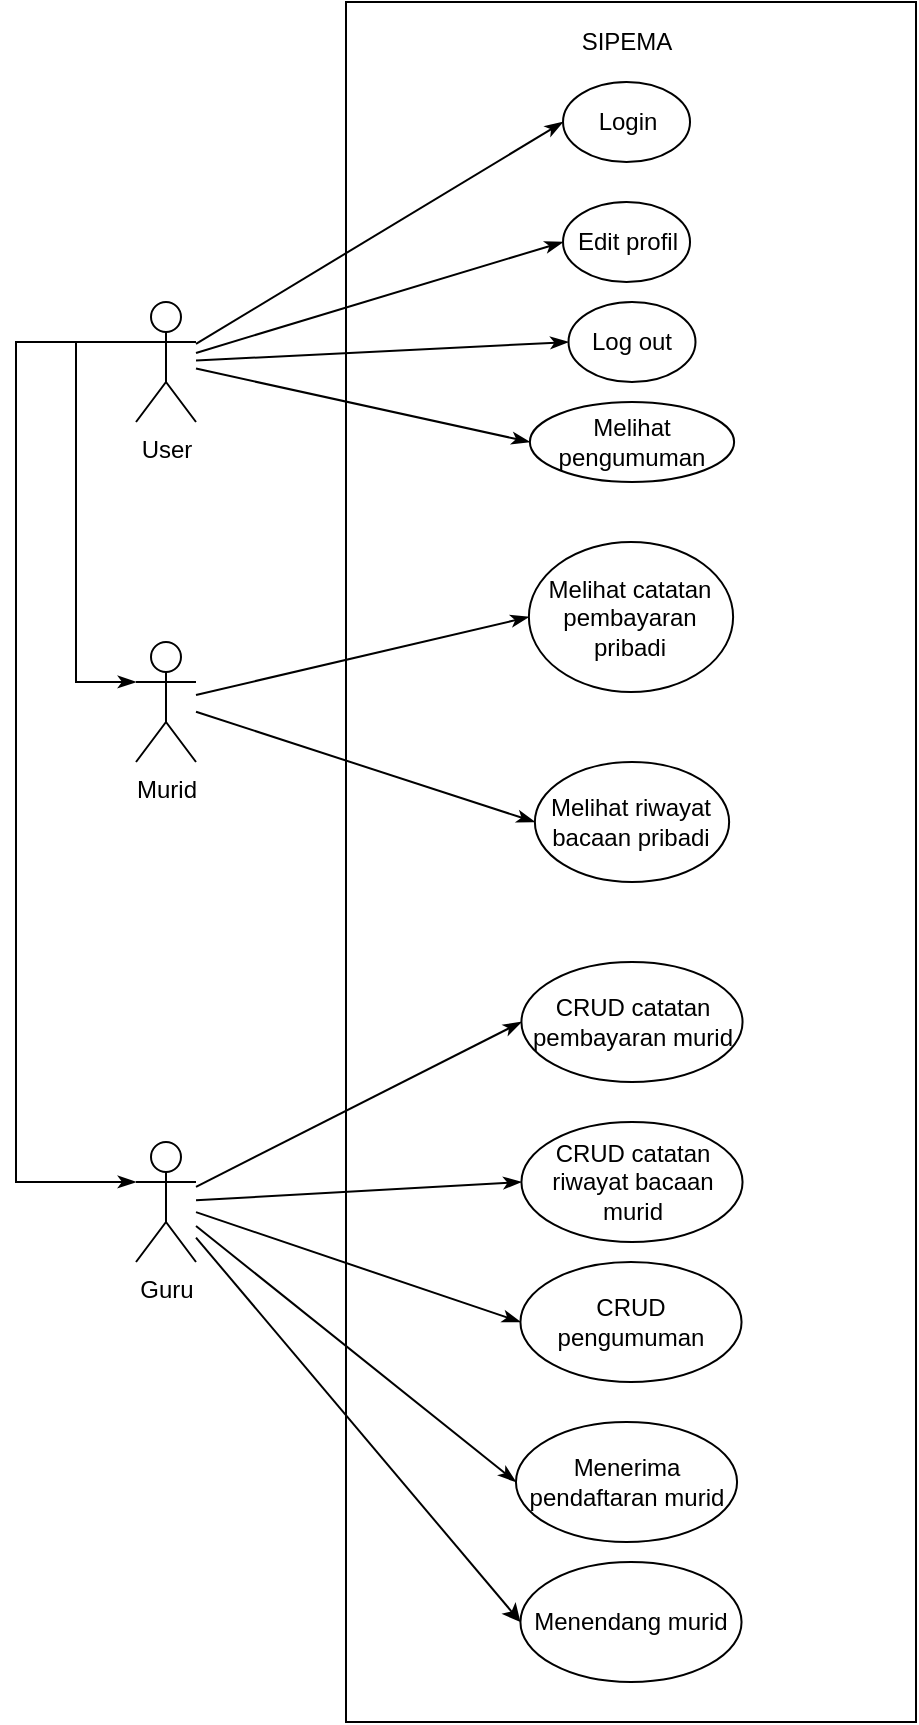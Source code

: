 <mxfile version="13.9.7" type="device"><diagram id="fSp9cfjwqfPc18XS_7sH" name="Page-1"><mxGraphModel dx="1712" dy="1561" grid="1" gridSize="10" guides="1" tooltips="1" connect="1" arrows="1" fold="1" page="1" pageScale="1" pageWidth="850" pageHeight="1100" math="0" shadow="0"><root><mxCell id="0"/><mxCell id="1" parent="0"/><mxCell id="L95EWI6r942s4dNCzkyN-2" value="" style="rounded=0;whiteSpace=wrap;html=1;" parent="1" vertex="1"><mxGeometry x="165" y="-380" width="285" height="860" as="geometry"/></mxCell><mxCell id="L95EWI6r942s4dNCzkyN-6" style="edgeStyle=orthogonalEdgeStyle;rounded=0;orthogonalLoop=1;jettySize=auto;html=1;startArrow=none;startFill=0;endArrow=classicThin;endFill=1;exitX=0;exitY=0.333;exitDx=0;exitDy=0;exitPerimeter=0;entryX=0;entryY=0.333;entryDx=0;entryDy=0;entryPerimeter=0;" parent="1" source="L95EWI6r942s4dNCzkyN-3" target="L95EWI6r942s4dNCzkyN-4" edge="1"><mxGeometry relative="1" as="geometry"><mxPoint x="20" y="-70" as="targetPoint"/><mxPoint x="60" y="-180" as="sourcePoint"/><Array as="points"><mxPoint x="30" y="-210"/><mxPoint x="30" y="-40"/></Array></mxGeometry></mxCell><mxCell id="L95EWI6r942s4dNCzkyN-7" style="edgeStyle=orthogonalEdgeStyle;rounded=0;orthogonalLoop=1;jettySize=auto;html=1;startArrow=none;startFill=0;endArrow=classicThin;endFill=1;exitX=0;exitY=0.333;exitDx=0;exitDy=0;exitPerimeter=0;entryX=0;entryY=0.333;entryDx=0;entryDy=0;entryPerimeter=0;" parent="1" source="L95EWI6r942s4dNCzkyN-3" target="L95EWI6r942s4dNCzkyN-5" edge="1"><mxGeometry relative="1" as="geometry"><mxPoint x="50" y="30" as="targetPoint"/><Array as="points"><mxPoint y="-210"/><mxPoint y="210"/></Array></mxGeometry></mxCell><mxCell id="L95EWI6r942s4dNCzkyN-11" style="rounded=0;orthogonalLoop=1;jettySize=auto;html=1;entryX=0;entryY=0.5;entryDx=0;entryDy=0;startArrow=none;startFill=0;endArrow=classicThin;endFill=1;" parent="1" source="L95EWI6r942s4dNCzkyN-3" target="L95EWI6r942s4dNCzkyN-9" edge="1"><mxGeometry relative="1" as="geometry"/></mxCell><mxCell id="L95EWI6r942s4dNCzkyN-12" style="edgeStyle=none;rounded=0;orthogonalLoop=1;jettySize=auto;html=1;entryX=0;entryY=0.5;entryDx=0;entryDy=0;startArrow=none;startFill=0;endArrow=classicThin;endFill=1;" parent="1" source="L95EWI6r942s4dNCzkyN-3" target="L95EWI6r942s4dNCzkyN-10" edge="1"><mxGeometry relative="1" as="geometry"/></mxCell><mxCell id="L95EWI6r942s4dNCzkyN-19" style="edgeStyle=none;rounded=0;orthogonalLoop=1;jettySize=auto;html=1;entryX=0;entryY=0.5;entryDx=0;entryDy=0;startArrow=none;startFill=0;endArrow=classicThin;endFill=1;" parent="1" source="L95EWI6r942s4dNCzkyN-3" target="L95EWI6r942s4dNCzkyN-16" edge="1"><mxGeometry relative="1" as="geometry"/></mxCell><mxCell id="L95EWI6r942s4dNCzkyN-37" style="edgeStyle=none;rounded=0;orthogonalLoop=1;jettySize=auto;html=1;entryX=0;entryY=0.5;entryDx=0;entryDy=0;startArrow=none;startFill=0;endArrow=classicThin;endFill=1;" parent="1" source="L95EWI6r942s4dNCzkyN-3" target="L95EWI6r942s4dNCzkyN-36" edge="1"><mxGeometry relative="1" as="geometry"/></mxCell><mxCell id="L95EWI6r942s4dNCzkyN-3" value="User" style="shape=umlActor;verticalLabelPosition=bottom;verticalAlign=top;html=1;outlineConnect=0;" parent="1" vertex="1"><mxGeometry x="60" y="-230" width="30" height="60" as="geometry"/></mxCell><mxCell id="L95EWI6r942s4dNCzkyN-21" style="edgeStyle=none;rounded=0;orthogonalLoop=1;jettySize=auto;html=1;entryX=0;entryY=0.5;entryDx=0;entryDy=0;startArrow=none;startFill=0;endArrow=classicThin;endFill=1;" parent="1" source="L95EWI6r942s4dNCzkyN-4" target="L95EWI6r942s4dNCzkyN-17" edge="1"><mxGeometry relative="1" as="geometry"/></mxCell><mxCell id="L95EWI6r942s4dNCzkyN-23" style="edgeStyle=none;rounded=0;orthogonalLoop=1;jettySize=auto;html=1;entryX=0;entryY=0.5;entryDx=0;entryDy=0;startArrow=none;startFill=0;endArrow=classicThin;endFill=1;" parent="1" source="L95EWI6r942s4dNCzkyN-4" target="L95EWI6r942s4dNCzkyN-18" edge="1"><mxGeometry relative="1" as="geometry"/></mxCell><mxCell id="L95EWI6r942s4dNCzkyN-4" value="Murid" style="shape=umlActor;verticalLabelPosition=bottom;verticalAlign=top;html=1;outlineConnect=0;" parent="1" vertex="1"><mxGeometry x="60" y="-60" width="30" height="60" as="geometry"/></mxCell><mxCell id="L95EWI6r942s4dNCzkyN-27" style="edgeStyle=none;rounded=0;orthogonalLoop=1;jettySize=auto;html=1;entryX=0;entryY=0.5;entryDx=0;entryDy=0;startArrow=none;startFill=0;endArrow=classicThin;endFill=1;" parent="1" source="L95EWI6r942s4dNCzkyN-5" target="L95EWI6r942s4dNCzkyN-26" edge="1"><mxGeometry relative="1" as="geometry"/></mxCell><mxCell id="L95EWI6r942s4dNCzkyN-29" style="edgeStyle=none;rounded=0;orthogonalLoop=1;jettySize=auto;html=1;entryX=0;entryY=0.5;entryDx=0;entryDy=0;startArrow=none;startFill=0;endArrow=classicThin;endFill=1;" parent="1" source="L95EWI6r942s4dNCzkyN-5" target="L95EWI6r942s4dNCzkyN-28" edge="1"><mxGeometry relative="1" as="geometry"/></mxCell><mxCell id="L95EWI6r942s4dNCzkyN-33" style="edgeStyle=none;rounded=0;orthogonalLoop=1;jettySize=auto;html=1;entryX=0;entryY=0.5;entryDx=0;entryDy=0;startArrow=none;startFill=0;endArrow=classicThin;endFill=1;" parent="1" source="L95EWI6r942s4dNCzkyN-5" target="L95EWI6r942s4dNCzkyN-32" edge="1"><mxGeometry relative="1" as="geometry"/></mxCell><mxCell id="L95EWI6r942s4dNCzkyN-39" style="edgeStyle=none;rounded=0;orthogonalLoop=1;jettySize=auto;html=1;entryX=0;entryY=0.5;entryDx=0;entryDy=0;startArrow=none;startFill=0;endArrow=classicThin;endFill=1;" parent="1" source="L95EWI6r942s4dNCzkyN-5" target="L95EWI6r942s4dNCzkyN-38" edge="1"><mxGeometry relative="1" as="geometry"/></mxCell><mxCell id="3ifEANWa0pCJZn26oB6z-1" style="rounded=0;orthogonalLoop=1;jettySize=auto;html=1;entryX=0;entryY=0.5;entryDx=0;entryDy=0;" edge="1" parent="1" source="L95EWI6r942s4dNCzkyN-5" target="L95EWI6r942s4dNCzkyN-40"><mxGeometry relative="1" as="geometry"/></mxCell><mxCell id="L95EWI6r942s4dNCzkyN-5" value="Guru" style="shape=umlActor;verticalLabelPosition=bottom;verticalAlign=top;html=1;outlineConnect=0;" parent="1" vertex="1"><mxGeometry x="60" y="190" width="30" height="60" as="geometry"/></mxCell><mxCell id="L95EWI6r942s4dNCzkyN-8" value="SIPEMA" style="text;html=1;strokeColor=none;fillColor=none;align=center;verticalAlign=middle;whiteSpace=wrap;rounded=0;" parent="1" vertex="1"><mxGeometry x="277.63" y="-370" width="55.26" height="20" as="geometry"/></mxCell><mxCell id="L95EWI6r942s4dNCzkyN-9" value="Login" style="ellipse;whiteSpace=wrap;html=1;" parent="1" vertex="1"><mxGeometry x="273.51" y="-340" width="63.5" height="40" as="geometry"/></mxCell><mxCell id="L95EWI6r942s4dNCzkyN-10" value="Log out" style="ellipse;whiteSpace=wrap;html=1;" parent="1" vertex="1"><mxGeometry x="276.25" y="-230" width="63.5" height="40" as="geometry"/></mxCell><mxCell id="L95EWI6r942s4dNCzkyN-16" value="Melihat pengumuman" style="ellipse;whiteSpace=wrap;html=1;" parent="1" vertex="1"><mxGeometry x="256.94" y="-180" width="102.12" height="40" as="geometry"/></mxCell><mxCell id="L95EWI6r942s4dNCzkyN-17" value="Melihat catatan pembayaran pribadi" style="ellipse;whiteSpace=wrap;html=1;" parent="1" vertex="1"><mxGeometry x="256.44" y="-110" width="102.12" height="75" as="geometry"/></mxCell><mxCell id="L95EWI6r942s4dNCzkyN-18" value="Melihat riwayat bacaan pribadi" style="ellipse;whiteSpace=wrap;html=1;" parent="1" vertex="1"><mxGeometry x="259.44" width="97.13" height="60" as="geometry"/></mxCell><mxCell id="L95EWI6r942s4dNCzkyN-26" value="CRUD catatan pembayaran murid" style="ellipse;whiteSpace=wrap;html=1;" parent="1" vertex="1"><mxGeometry x="252.72" y="100" width="110.56" height="60" as="geometry"/></mxCell><mxCell id="L95EWI6r942s4dNCzkyN-28" value="CRUD catatan riwayat bacaan murid" style="ellipse;whiteSpace=wrap;html=1;" parent="1" vertex="1"><mxGeometry x="252.72" y="180" width="110.56" height="60" as="geometry"/></mxCell><mxCell id="L95EWI6r942s4dNCzkyN-32" value="CRUD pengumuman" style="ellipse;whiteSpace=wrap;html=1;" parent="1" vertex="1"><mxGeometry x="252.22" y="250" width="110.56" height="60" as="geometry"/></mxCell><mxCell id="L95EWI6r942s4dNCzkyN-36" value="Edit profil" style="ellipse;whiteSpace=wrap;html=1;" parent="1" vertex="1"><mxGeometry x="273.51" y="-280" width="63.5" height="40" as="geometry"/></mxCell><mxCell id="L95EWI6r942s4dNCzkyN-38" value="Menerima pendaftaran murid" style="ellipse;whiteSpace=wrap;html=1;" parent="1" vertex="1"><mxGeometry x="249.98" y="330" width="110.56" height="60" as="geometry"/></mxCell><mxCell id="L95EWI6r942s4dNCzkyN-40" value="Menendang murid" style="ellipse;whiteSpace=wrap;html=1;" parent="1" vertex="1"><mxGeometry x="252.22" y="400" width="110.56" height="60" as="geometry"/></mxCell></root></mxGraphModel></diagram></mxfile>